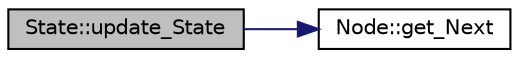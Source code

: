 digraph "State::update_State"
{
 // INTERACTIVE_SVG=YES
 // LATEX_PDF_SIZE
  edge [fontname="Helvetica",fontsize="10",labelfontname="Helvetica",labelfontsize="10"];
  node [fontname="Helvetica",fontsize="10",shape=record];
  rankdir="LR";
  Node24 [label="State::update_State",height=0.2,width=0.4,color="black", fillcolor="grey75", style="filled", fontcolor="black",tooltip=" "];
  Node24 -> Node25 [color="midnightblue",fontsize="10",style="solid",fontname="Helvetica"];
  Node25 [label="Node::get_Next",height=0.2,width=0.4,color="black", fillcolor="white", style="filled",URL="$class_node.html#a6145a7e4cefa2149d957245155e9c5b3",tooltip=" "];
}
